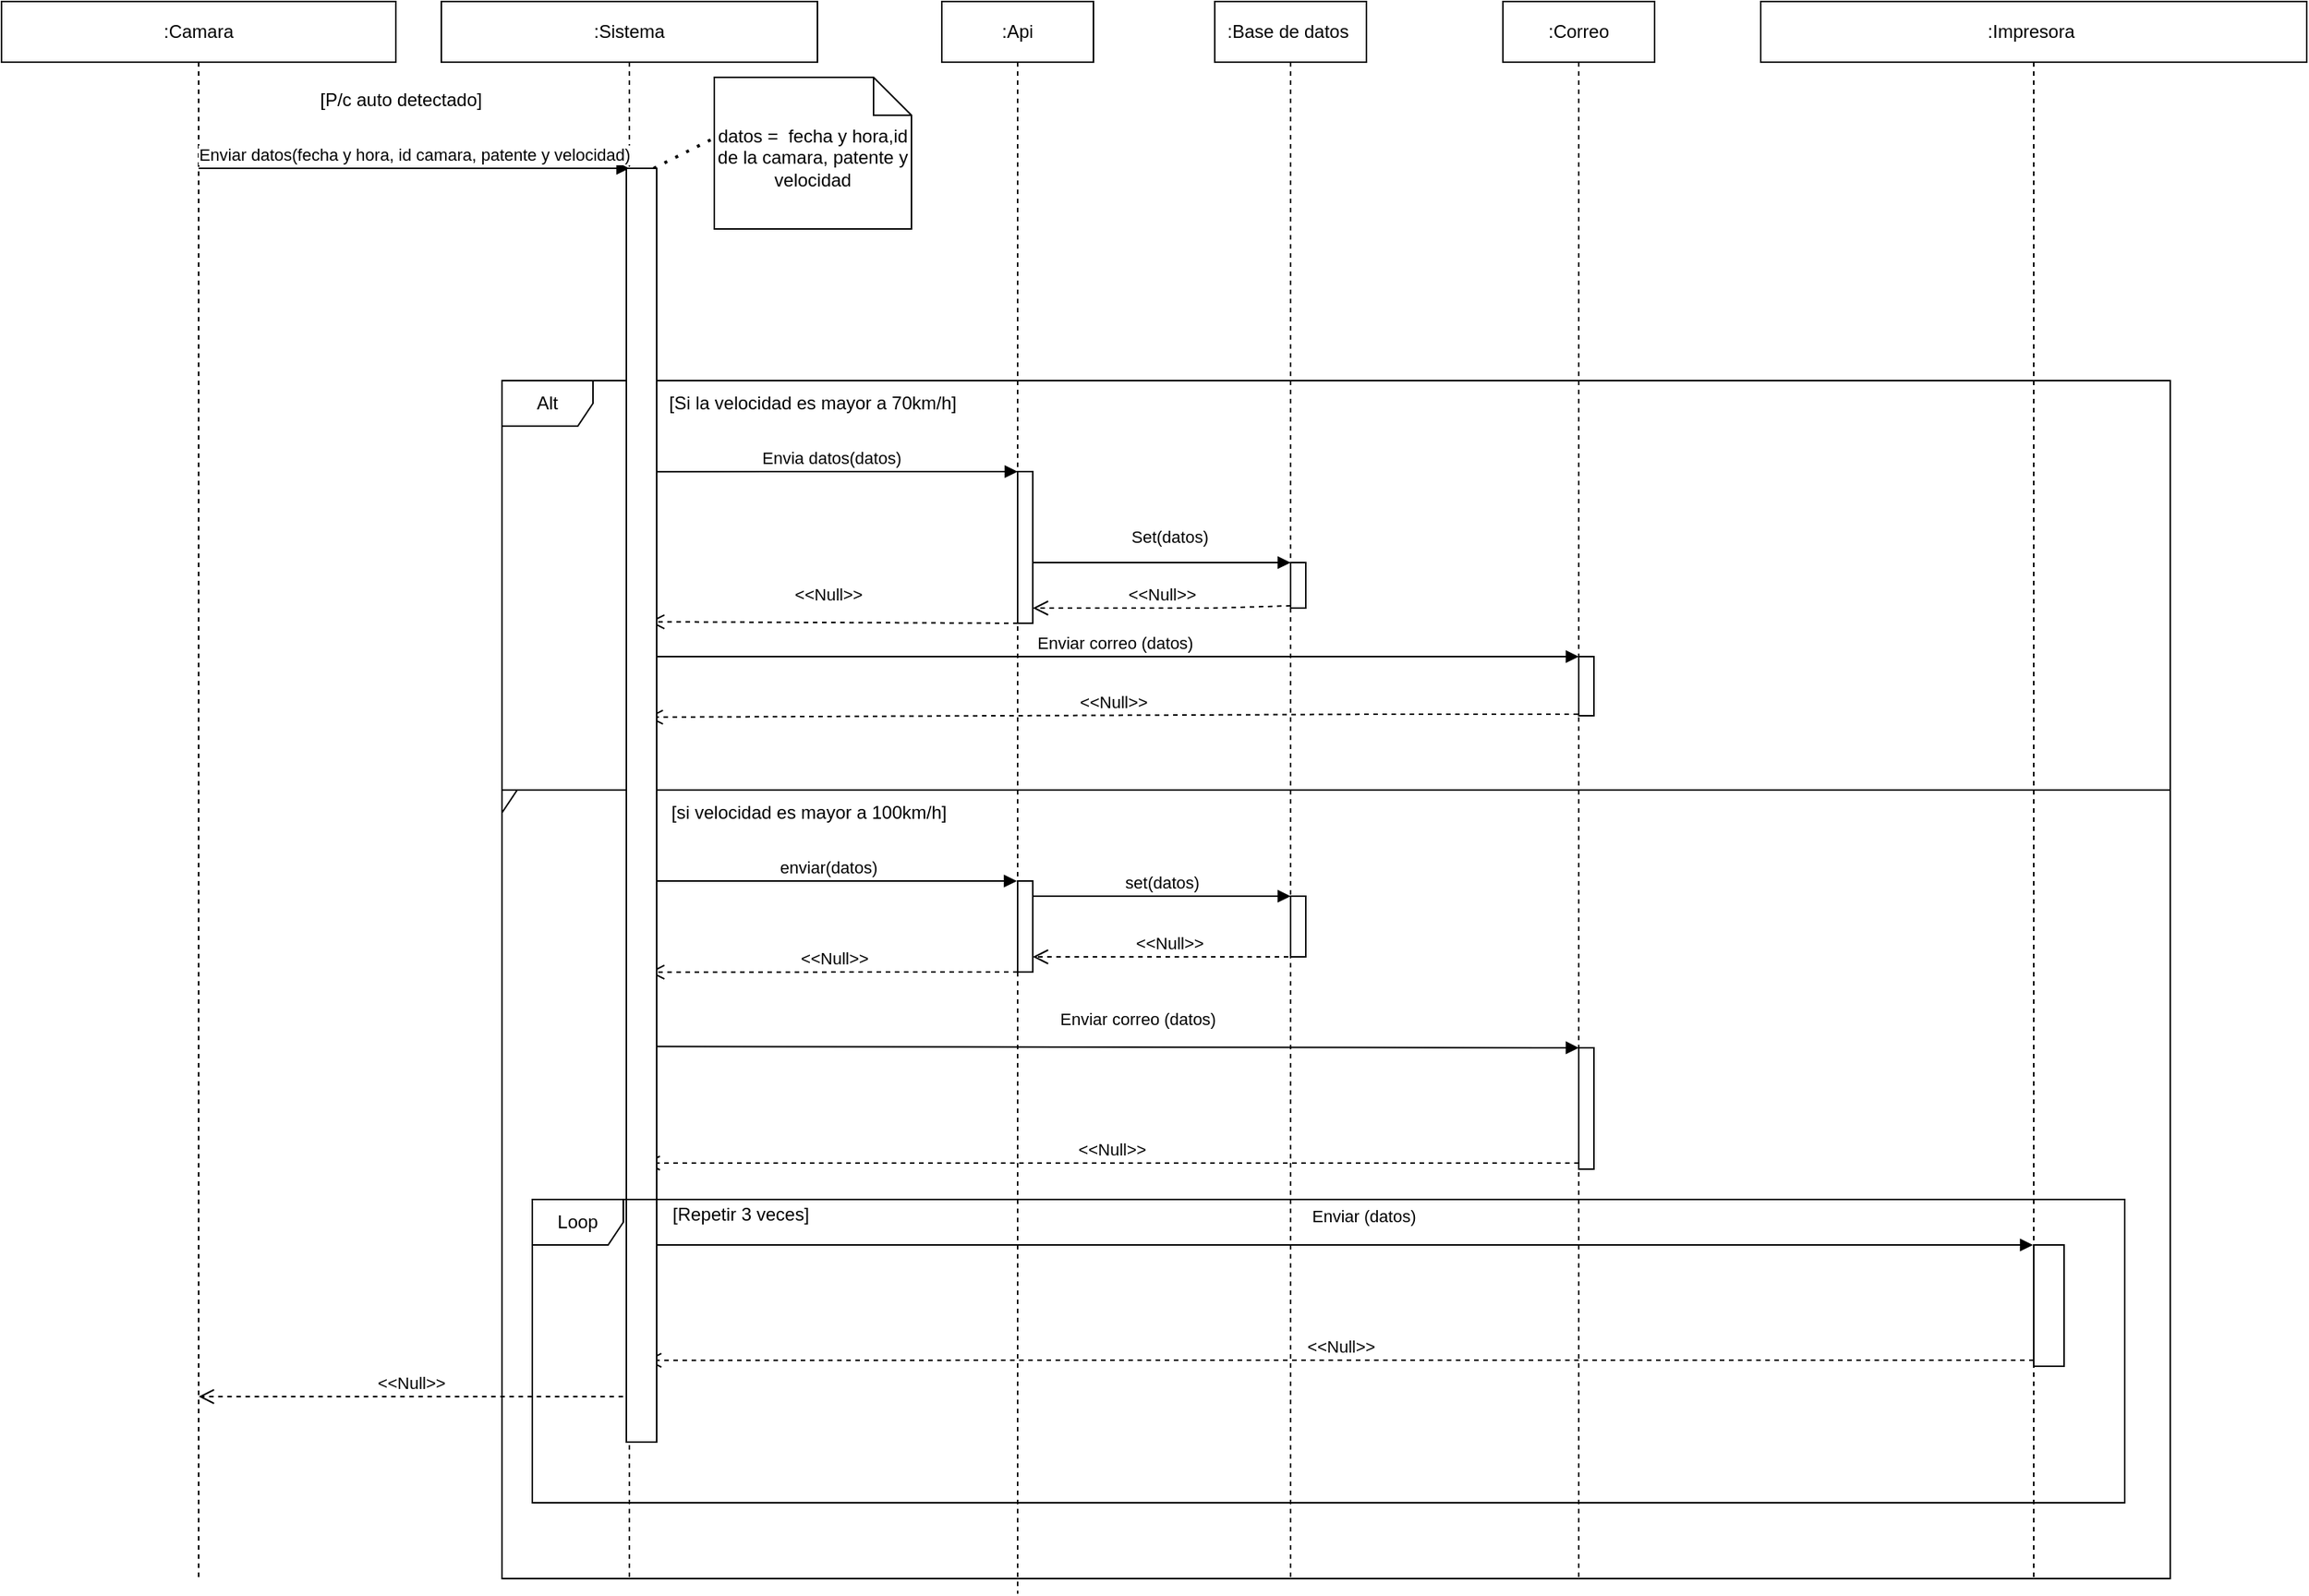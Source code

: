 <mxfile version="13.9.9" type="device"><diagram id="3hsnPEZ7volRuKcXArMJ" name="Página-1"><mxGraphModel dx="2387" dy="3044" grid="1" gridSize="10" guides="1" tooltips="1" connect="1" arrows="1" fold="1" page="1" pageScale="1" pageWidth="827" pageHeight="1169" math="0" shadow="0"><root><mxCell id="0"/><mxCell id="1" parent="0"/><mxCell id="NmvmtrAsNZ8mIpr7PI4X-4" value=":Camara" style="shape=umlLifeline;perimeter=lifelinePerimeter;whiteSpace=wrap;html=1;container=1;collapsible=0;recursiveResize=0;outlineConnect=0;" parent="1" vertex="1"><mxGeometry x="-90" y="-1640" width="260" height="1040" as="geometry"/></mxCell><mxCell id="NmvmtrAsNZ8mIpr7PI4X-5" value=":Sistema" style="shape=umlLifeline;perimeter=lifelinePerimeter;whiteSpace=wrap;html=1;container=1;collapsible=0;recursiveResize=0;outlineConnect=0;" parent="1" vertex="1"><mxGeometry x="200" y="-1640" width="248" height="1040" as="geometry"/></mxCell><mxCell id="xG3gH59BRD04HQG3x65h-19" value="[P/c auto detectado]" style="text;html=1;align=center;verticalAlign=middle;resizable=0;points=[];autosize=1;strokeColor=none;fillColor=none;" parent="NmvmtrAsNZ8mIpr7PI4X-5" vertex="1"><mxGeometry x="-92" y="50" width="130" height="30" as="geometry"/></mxCell><mxCell id="NmvmtrAsNZ8mIpr7PI4X-11" value="Enviar datos(fecha y hora, id camara, patente y velocidad)" style="html=1;verticalAlign=bottom;endArrow=block;entryX=0;entryY=0;" parent="1" source="NmvmtrAsNZ8mIpr7PI4X-4" edge="1"><mxGeometry relative="1" as="geometry"><mxPoint x="70" y="-1530" as="sourcePoint"/><mxPoint x="324" y="-1530" as="targetPoint"/></mxGeometry></mxCell><mxCell id="96MLGEDGzXe7x8YHEqZc-2" value="datos =&amp;nbsp; fecha y hora,id de la camara, patente y velocidad" style="shape=note2;boundedLbl=1;whiteSpace=wrap;html=1;size=25;verticalAlign=top;align=center;" parent="1" vertex="1"><mxGeometry x="380" y="-1590" width="130" height="100" as="geometry"/></mxCell><mxCell id="96MLGEDGzXe7x8YHEqZc-7" value=":Api" style="shape=umlLifeline;perimeter=lifelinePerimeter;whiteSpace=wrap;html=1;container=1;collapsible=0;recursiveResize=0;outlineConnect=0;" parent="1" vertex="1"><mxGeometry x="530" y="-1640" width="100" height="1050" as="geometry"/></mxCell><mxCell id="xG3gH59BRD04HQG3x65h-35" value="" style="html=1;points=[];perimeter=orthogonalPerimeter;rounded=0;glass=0;fillColor=#FFFFFF;gradientColor=#FFFFFF;" parent="96MLGEDGzXe7x8YHEqZc-7" vertex="1"><mxGeometry x="50" y="310" width="10" height="100" as="geometry"/></mxCell><mxCell id="xG3gH59BRD04HQG3x65h-40" value="" style="html=1;points=[];perimeter=orthogonalPerimeter;rounded=0;glass=0;fillColor=#FFFFFF;gradientColor=#FFFFFF;" parent="96MLGEDGzXe7x8YHEqZc-7" vertex="1"><mxGeometry x="50" y="580" width="10" height="60" as="geometry"/></mxCell><mxCell id="96MLGEDGzXe7x8YHEqZc-8" value=":Base de datos&amp;nbsp;" style="shape=umlLifeline;perimeter=lifelinePerimeter;whiteSpace=wrap;html=1;container=1;collapsible=0;recursiveResize=0;outlineConnect=0;" parent="1" vertex="1"><mxGeometry x="710" y="-1640" width="100" height="1040" as="geometry"/></mxCell><mxCell id="96MLGEDGzXe7x8YHEqZc-12" value="" style="html=1;points=[];perimeter=orthogonalPerimeter;" parent="96MLGEDGzXe7x8YHEqZc-8" vertex="1"><mxGeometry x="50" y="370" width="10" height="30" as="geometry"/></mxCell><mxCell id="xG3gH59BRD04HQG3x65h-42" value="" style="html=1;points=[];perimeter=orthogonalPerimeter;rounded=0;glass=0;fillColor=#FFFFFF;gradientColor=#FFFFFF;" parent="96MLGEDGzXe7x8YHEqZc-8" vertex="1"><mxGeometry x="50" y="590" width="10" height="40" as="geometry"/></mxCell><mxCell id="96MLGEDGzXe7x8YHEqZc-10" value="Envia datos(datos)" style="html=1;verticalAlign=bottom;endArrow=block;exitX=1.1;exitY=0.053;exitDx=0;exitDy=0;exitPerimeter=0;" parent="1" edge="1"><mxGeometry relative="1" as="geometry"><mxPoint x="335" y="-1329.93" as="sourcePoint"/><mxPoint x="580" y="-1330" as="targetPoint"/></mxGeometry></mxCell><mxCell id="96MLGEDGzXe7x8YHEqZc-13" value="Set(datos)" style="html=1;verticalAlign=bottom;endArrow=block;entryX=0;entryY=0;startArrow=none;" parent="1" target="96MLGEDGzXe7x8YHEqZc-12" edge="1"><mxGeometry x="0.057" y="8" relative="1" as="geometry"><mxPoint x="590" y="-1270" as="sourcePoint"/><mxPoint as="offset"/></mxGeometry></mxCell><mxCell id="96MLGEDGzXe7x8YHEqZc-14" value="&amp;lt;&amp;lt;Null&amp;gt;&amp;gt;" style="html=1;verticalAlign=bottom;endArrow=open;dashed=1;endSize=8;exitX=0;exitY=0.95;" parent="1" source="96MLGEDGzXe7x8YHEqZc-12" target="xG3gH59BRD04HQG3x65h-35" edge="1"><mxGeometry relative="1" as="geometry"><mxPoint x="610" y="-1240" as="targetPoint"/><Array as="points"><mxPoint x="710" y="-1240"/></Array></mxGeometry></mxCell><mxCell id="96MLGEDGzXe7x8YHEqZc-15" value=":Correo" style="shape=umlLifeline;perimeter=lifelinePerimeter;whiteSpace=wrap;html=1;container=1;collapsible=0;recursiveResize=0;outlineConnect=0;" parent="1" vertex="1"><mxGeometry x="900" y="-1640" width="100" height="1040" as="geometry"/></mxCell><mxCell id="96MLGEDGzXe7x8YHEqZc-19" value="" style="html=1;points=[];perimeter=orthogonalPerimeter;" parent="96MLGEDGzXe7x8YHEqZc-15" vertex="1"><mxGeometry x="50" y="432" width="10" height="39" as="geometry"/></mxCell><mxCell id="xG3gH59BRD04HQG3x65h-47" value="" style="html=1;points=[];perimeter=orthogonalPerimeter;rounded=0;glass=0;fillColor=#FFFFFF;gradientColor=#FFFFFF;" parent="96MLGEDGzXe7x8YHEqZc-15" vertex="1"><mxGeometry x="50" y="690" width="10" height="80" as="geometry"/></mxCell><mxCell id="96MLGEDGzXe7x8YHEqZc-20" value="Enviar correo (datos)" style="html=1;verticalAlign=bottom;endArrow=block;entryX=0;entryY=0;startArrow=none;exitX=1.4;exitY=0.695;exitDx=0;exitDy=0;exitPerimeter=0;" parent="1" target="96MLGEDGzXe7x8YHEqZc-19" edge="1"><mxGeometry relative="1" as="geometry"><mxPoint x="338" y="-1207.95" as="sourcePoint"/></mxGeometry></mxCell><mxCell id="96MLGEDGzXe7x8YHEqZc-21" value="&amp;lt;&amp;lt;Null&amp;gt;&amp;gt;" style="html=1;verticalAlign=bottom;endArrow=open;dashed=1;endSize=8;entryX=1.2;entryY=0.905;entryDx=0;entryDy=0;entryPerimeter=0;" parent="1" source="96MLGEDGzXe7x8YHEqZc-15" edge="1"><mxGeometry relative="1" as="geometry"><mxPoint x="336" y="-1168.05" as="targetPoint"/><Array as="points"><mxPoint x="820" y="-1170"/></Array></mxGeometry></mxCell><mxCell id="xG3gH59BRD04HQG3x65h-6" value="" style="endArrow=none;dashed=1;html=1;dashPattern=1 3;strokeWidth=2;rounded=0;" parent="1" edge="1"><mxGeometry width="50" height="50" relative="1" as="geometry"><mxPoint x="340" y="-1530" as="sourcePoint"/><mxPoint x="380" y="-1550" as="targetPoint"/></mxGeometry></mxCell><mxCell id="xG3gH59BRD04HQG3x65h-12" value="&amp;lt;&amp;lt;Null&amp;gt;&amp;gt;" style="html=1;verticalAlign=bottom;endArrow=open;dashed=1;endSize=8;rounded=0;exitX=0;exitY=1;exitDx=0;exitDy=0;exitPerimeter=0;entryX=1.3;entryY=0.574;entryDx=0;entryDy=0;entryPerimeter=0;" parent="1" source="xG3gH59BRD04HQG3x65h-35" edge="1"><mxGeometry x="0.033" y="-10" relative="1" as="geometry"><mxPoint x="540" y="-1291" as="sourcePoint"/><mxPoint x="337" y="-1230.94" as="targetPoint"/><mxPoint as="offset"/></mxGeometry></mxCell><mxCell id="xG3gH59BRD04HQG3x65h-16" value="[Si la velocidad es mayor a 70km/h]" style="rounded=0;whiteSpace=wrap;html=1;fillColor=#FFFFFF;gradientColor=#FFFFFF;glass=0;strokeColor=none;" parent="1" vertex="1"><mxGeometry x="320" y="-1390" width="250" height="30" as="geometry"/></mxCell><mxCell id="xG3gH59BRD04HQG3x65h-30" value="[si velocidad es mayor a 100km/h]" style="text;html=1;align=center;verticalAlign=middle;resizable=0;points=[];autosize=1;strokeColor=none;fillColor=none;" parent="1" vertex="1"><mxGeometry x="342" y="-1120" width="200" height="30" as="geometry"/></mxCell><mxCell id="xG3gH59BRD04HQG3x65h-43" value="set(datos)" style="html=1;verticalAlign=bottom;endArrow=block;entryX=0;entryY=0;rounded=0;" parent="1" target="xG3gH59BRD04HQG3x65h-42" edge="1"><mxGeometry relative="1" as="geometry"><mxPoint x="590" y="-1050" as="sourcePoint"/></mxGeometry></mxCell><mxCell id="xG3gH59BRD04HQG3x65h-44" value="&amp;lt;&amp;lt;Null&amp;gt;&amp;gt;" style="html=1;verticalAlign=bottom;endArrow=open;dashed=1;endSize=8;rounded=0;exitX=0;exitY=0.738;exitDx=0;exitDy=0;exitPerimeter=0;" parent="1" source="xG3gH59BRD04HQG3x65h-42" edge="1"><mxGeometry x="0.003" relative="1" as="geometry"><mxPoint x="590" y="-1010" as="targetPoint"/><Array as="points"><mxPoint x="760" y="-1010"/></Array><mxPoint as="offset"/></mxGeometry></mxCell><mxCell id="xG3gH59BRD04HQG3x65h-46" value="&amp;lt;&amp;lt;Null&amp;gt;&amp;gt;" style="html=1;verticalAlign=bottom;endArrow=open;dashed=1;endSize=8;rounded=0;entryX=1.3;entryY=0.167;entryDx=0;entryDy=0;entryPerimeter=0;" parent="1" edge="1"><mxGeometry relative="1" as="geometry"><mxPoint x="580" y="-1000" as="sourcePoint"/><mxPoint x="337" y="-999.88" as="targetPoint"/></mxGeometry></mxCell><mxCell id="xG3gH59BRD04HQG3x65h-50" value=":Impresora&amp;nbsp;" style="shape=umlLifeline;perimeter=lifelinePerimeter;whiteSpace=wrap;html=1;container=1;collapsible=0;recursiveResize=0;outlineConnect=0;rounded=0;glass=0;fillColor=#FFFFFF;gradientColor=#FFFFFF;" parent="1" vertex="1"><mxGeometry x="1070" y="-1640" width="360" height="1040" as="geometry"/></mxCell><mxCell id="xG3gH59BRD04HQG3x65h-54" value="" style="html=1;points=[];perimeter=orthogonalPerimeter;rounded=0;glass=0;fillColor=#FFFFFF;gradientColor=#FFFFFF;" parent="xG3gH59BRD04HQG3x65h-50" vertex="1"><mxGeometry x="180" y="820" width="20" height="80" as="geometry"/></mxCell><mxCell id="xG3gH59BRD04HQG3x65h-55" value="Enviar (datos)" style="html=1;verticalAlign=bottom;endArrow=block;rounded=0;" parent="1" target="xG3gH59BRD04HQG3x65h-50" edge="1"><mxGeometry x="0.039" y="10" relative="1" as="geometry"><mxPoint x="330" y="-820" as="sourcePoint"/><mxPoint x="1096" y="-820" as="targetPoint"/><mxPoint as="offset"/></mxGeometry></mxCell><mxCell id="xG3gH59BRD04HQG3x65h-56" value="&amp;lt;&amp;lt;Null&amp;gt;&amp;gt;" style="html=1;verticalAlign=bottom;endArrow=open;dashed=1;endSize=8;exitX=0;exitY=0.95;rounded=0;entryX=1.1;entryY=0.878;entryDx=0;entryDy=0;entryPerimeter=0;" parent="1" source="xG3gH59BRD04HQG3x65h-54" edge="1"><mxGeometry relative="1" as="geometry"><mxPoint x="335" y="-743.92" as="targetPoint"/></mxGeometry></mxCell><mxCell id="xG3gH59BRD04HQG3x65h-39" value="enviar(datos)" style="html=1;verticalAlign=bottom;endArrow=block;rounded=0;exitX=0.5;exitY=0;exitDx=0;exitDy=0;exitPerimeter=0;" parent="1" target="96MLGEDGzXe7x8YHEqZc-7" edge="1"><mxGeometry width="80" relative="1" as="geometry"><mxPoint x="329" y="-1060" as="sourcePoint"/><mxPoint x="374" y="-1060" as="targetPoint"/></mxGeometry></mxCell><mxCell id="xG3gH59BRD04HQG3x65h-49" value="&amp;lt;&amp;lt;Null&amp;gt;&amp;gt;" style="html=1;verticalAlign=bottom;endArrow=open;dashed=1;endSize=8;exitX=0;exitY=0.95;rounded=0;" parent="1" source="xG3gH59BRD04HQG3x65h-47" edge="1"><mxGeometry relative="1" as="geometry"><mxPoint x="334" y="-874" as="targetPoint"/></mxGeometry></mxCell><mxCell id="xG3gH59BRD04HQG3x65h-48" value="Enviar correo (datos)" style="html=1;verticalAlign=bottom;endArrow=block;entryX=0;entryY=0;rounded=0;exitX=1.6;exitY=0.303;exitDx=0;exitDy=0;exitPerimeter=0;" parent="1" target="xG3gH59BRD04HQG3x65h-47" edge="1"><mxGeometry x="0.046" y="10" relative="1" as="geometry"><mxPoint x="340" y="-950.92" as="sourcePoint"/><mxPoint as="offset"/></mxGeometry></mxCell><mxCell id="xG3gH59BRD04HQG3x65h-11" value="Alt" style="shape=umlFrame;whiteSpace=wrap;html=1;fillColor=#FFFFFF;gradientColor=#FFFFFF;" parent="1" vertex="1"><mxGeometry x="240" y="-1390" width="1100" height="270" as="geometry"/></mxCell><mxCell id="xG3gH59BRD04HQG3x65h-28" value="" style="shape=umlFrame;whiteSpace=wrap;html=1;rounded=0;glass=0;fillColor=#FFFFFF;gradientColor=#FFFFFF;width=10;height=15;" parent="1" vertex="1"><mxGeometry x="240" y="-1120" width="1100" height="520" as="geometry"/></mxCell><mxCell id="makOJcBwrpy3jAV6PXJq-1" value="" style="html=1;points=[];perimeter=orthogonalPerimeter;" vertex="1" parent="1"><mxGeometry x="322" y="-1530" width="20" height="840" as="geometry"/></mxCell><mxCell id="makOJcBwrpy3jAV6PXJq-2" value="Loop" style="shape=umlFrame;whiteSpace=wrap;html=1;" vertex="1" parent="1"><mxGeometry x="260" y="-850" width="1050" height="200" as="geometry"/></mxCell><mxCell id="makOJcBwrpy3jAV6PXJq-3" value="[Repetir 3 veces]" style="text;html=1;align=center;verticalAlign=middle;resizable=0;points=[];autosize=1;" vertex="1" parent="1"><mxGeometry x="342" y="-850" width="110" height="20" as="geometry"/></mxCell><mxCell id="makOJcBwrpy3jAV6PXJq-6" value="&amp;lt;&amp;lt;Null&amp;gt;&amp;gt;" style="html=1;verticalAlign=bottom;endArrow=open;dashed=1;endSize=8;exitX=0.057;exitY=0.65;exitDx=0;exitDy=0;exitPerimeter=0;" edge="1" parent="1" source="makOJcBwrpy3jAV6PXJq-2"><mxGeometry relative="1" as="geometry"><mxPoint x="120" y="-720" as="sourcePoint"/><mxPoint x="40" y="-720" as="targetPoint"/></mxGeometry></mxCell></root></mxGraphModel></diagram></mxfile>